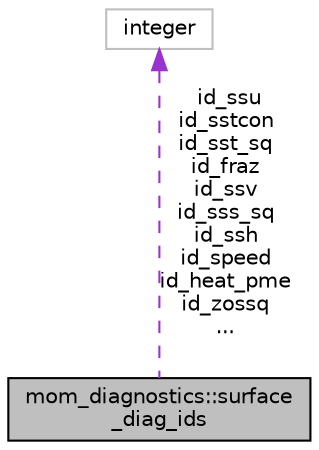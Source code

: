 digraph "mom_diagnostics::surface_diag_ids"
{
 // INTERACTIVE_SVG=YES
 // LATEX_PDF_SIZE
  edge [fontname="Helvetica",fontsize="10",labelfontname="Helvetica",labelfontsize="10"];
  node [fontname="Helvetica",fontsize="10",shape=record];
  Node1 [label="mom_diagnostics::surface\l_diag_ids",height=0.2,width=0.4,color="black", fillcolor="grey75", style="filled", fontcolor="black",tooltip="A structure with diagnostic IDs of the surface and integrated variables."];
  Node2 -> Node1 [dir="back",color="darkorchid3",fontsize="10",style="dashed",label=" id_ssu\nid_sstcon\nid_sst_sq\nid_fraz\nid_ssv\nid_sss_sq\nid_ssh\nid_speed\nid_heat_pme\nid_zossq\n..." ,fontname="Helvetica"];
  Node2 [label="integer",height=0.2,width=0.4,color="grey75", fillcolor="white", style="filled",tooltip=" "];
}
